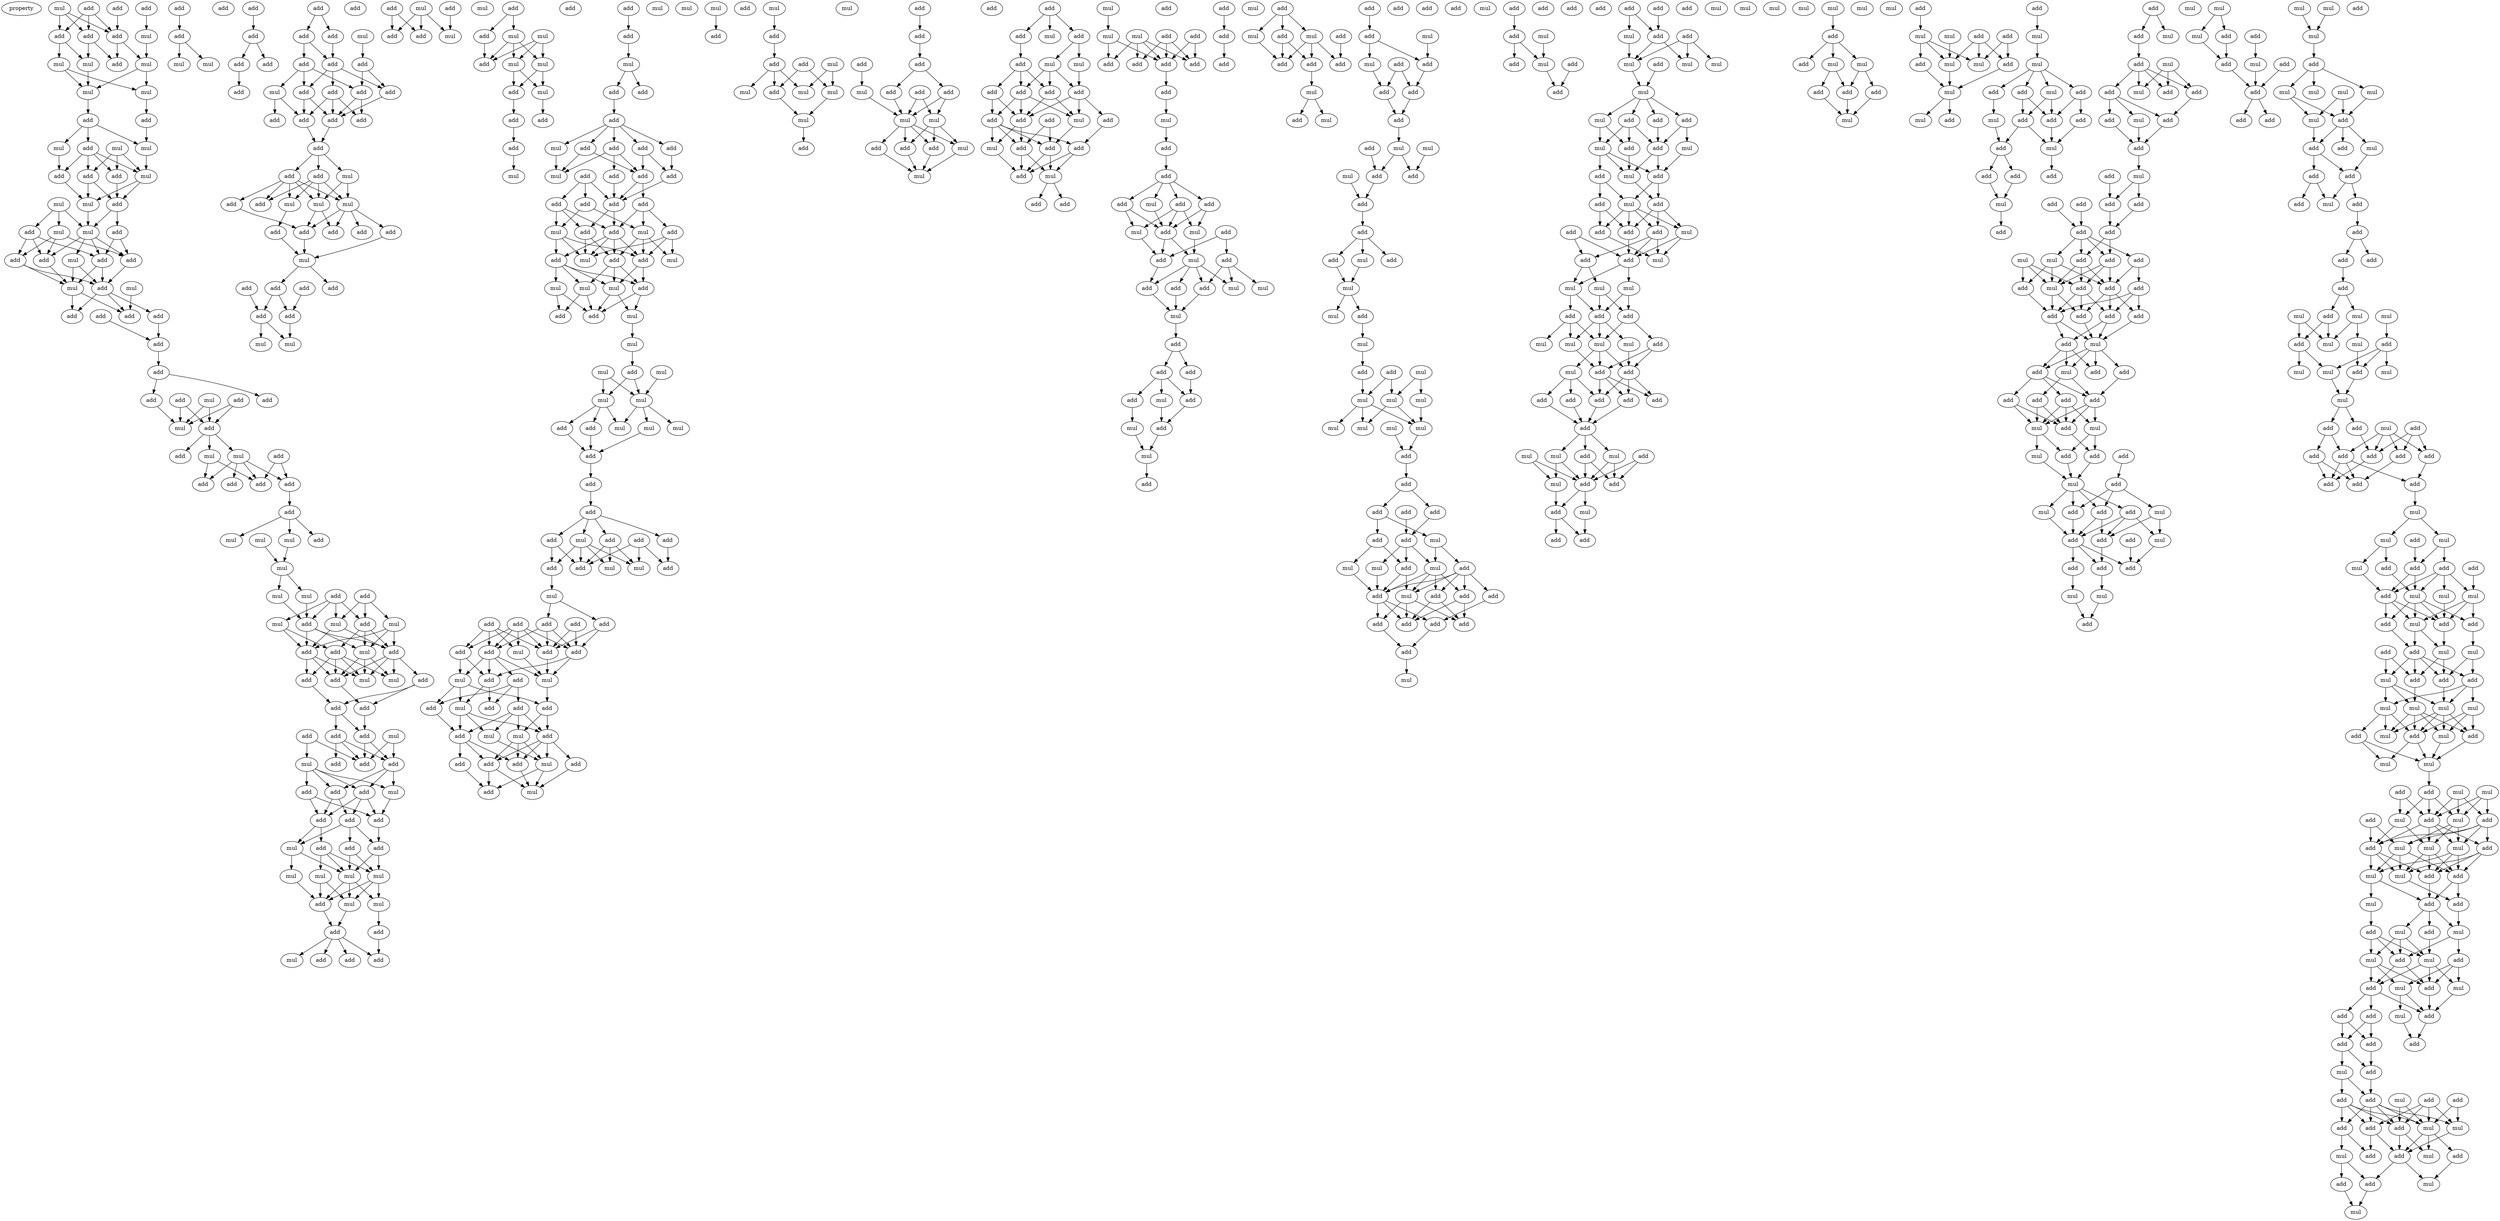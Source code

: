 digraph {
    node [fontcolor=black]
    property [mul=2,lf=1.1]
    0 [ label = add ];
    1 [ label = add ];
    2 [ label = add ];
    3 [ label = mul ];
    4 [ label = mul ];
    5 [ label = add ];
    6 [ label = add ];
    7 [ label = add ];
    8 [ label = mul ];
    9 [ label = mul ];
    10 [ label = add ];
    11 [ label = mul ];
    12 [ label = mul ];
    13 [ label = mul ];
    14 [ label = add ];
    15 [ label = add ];
    16 [ label = mul ];
    17 [ label = add ];
    18 [ label = mul ];
    19 [ label = mul ];
    20 [ label = add ];
    21 [ label = mul ];
    22 [ label = add ];
    23 [ label = add ];
    24 [ label = mul ];
    25 [ label = add ];
    26 [ label = mul ];
    27 [ label = add ];
    28 [ label = mul ];
    29 [ label = mul ];
    30 [ label = add ];
    31 [ label = add ];
    32 [ label = mul ];
    33 [ label = add ];
    34 [ label = add ];
    35 [ label = add ];
    36 [ label = mul ];
    37 [ label = add ];
    38 [ label = mul ];
    39 [ label = add ];
    40 [ label = add ];
    41 [ label = add ];
    42 [ label = add ];
    43 [ label = add ];
    44 [ label = add ];
    45 [ label = add ];
    46 [ label = add ];
    47 [ label = add ];
    48 [ label = mul ];
    49 [ label = add ];
    50 [ label = mul ];
    51 [ label = add ];
    52 [ label = mul ];
    53 [ label = mul ];
    54 [ label = add ];
    55 [ label = add ];
    56 [ label = add ];
    57 [ label = add ];
    58 [ label = add ];
    59 [ label = add ];
    60 [ label = add ];
    61 [ label = mul ];
    62 [ label = add ];
    63 [ label = mul ];
    64 [ label = mul ];
    65 [ label = mul ];
    66 [ label = add ];
    67 [ label = mul ];
    68 [ label = mul ];
    69 [ label = add ];
    70 [ label = mul ];
    71 [ label = mul ];
    72 [ label = mul ];
    73 [ label = add ];
    74 [ label = add ];
    75 [ label = add ];
    76 [ label = add ];
    77 [ label = mul ];
    78 [ label = add ];
    79 [ label = mul ];
    80 [ label = mul ];
    81 [ label = add ];
    82 [ label = add ];
    83 [ label = add ];
    84 [ label = add ];
    85 [ label = add ];
    86 [ label = add ];
    87 [ label = add ];
    88 [ label = mul ];
    89 [ label = add ];
    90 [ label = add ];
    91 [ label = add ];
    92 [ label = mul ];
    93 [ label = add ];
    94 [ label = mul ];
    95 [ label = add ];
    96 [ label = add ];
    97 [ label = add ];
    98 [ label = add ];
    99 [ label = add ];
    100 [ label = add ];
    101 [ label = mul ];
    102 [ label = add ];
    103 [ label = add ];
    104 [ label = add ];
    105 [ label = mul ];
    106 [ label = mul ];
    107 [ label = mul ];
    108 [ label = mul ];
    109 [ label = mul ];
    110 [ label = mul ];
    111 [ label = add ];
    112 [ label = add ];
    113 [ label = add ];
    114 [ label = add ];
    115 [ label = add ];
    116 [ label = add ];
    117 [ label = mul ];
    118 [ label = add ];
    119 [ label = add ];
    120 [ label = mul ];
    121 [ label = add ];
    122 [ label = mul ];
    123 [ label = add ];
    124 [ label = add ];
    125 [ label = add ];
    126 [ label = add ];
    127 [ label = add ];
    128 [ label = add ];
    129 [ label = mul ];
    130 [ label = add ];
    131 [ label = add ];
    132 [ label = add ];
    133 [ label = add ];
    134 [ label = add ];
    135 [ label = add ];
    136 [ label = add ];
    137 [ label = mul ];
    138 [ label = add ];
    139 [ label = add ];
    140 [ label = add ];
    141 [ label = add ];
    142 [ label = add ];
    143 [ label = add ];
    144 [ label = add ];
    145 [ label = add ];
    146 [ label = mul ];
    147 [ label = add ];
    148 [ label = add ];
    149 [ label = mul ];
    150 [ label = mul ];
    151 [ label = add ];
    152 [ label = mul ];
    153 [ label = add ];
    154 [ label = add ];
    155 [ label = add ];
    156 [ label = add ];
    157 [ label = add ];
    158 [ label = mul ];
    159 [ label = add ];
    160 [ label = add ];
    161 [ label = add ];
    162 [ label = add ];
    163 [ label = add ];
    164 [ label = add ];
    165 [ label = add ];
    166 [ label = mul ];
    167 [ label = mul ];
    168 [ label = mul ];
    169 [ label = add ];
    170 [ label = add ];
    171 [ label = add ];
    172 [ label = add ];
    173 [ label = mul ];
    174 [ label = mul ];
    175 [ label = add ];
    176 [ label = add ];
    177 [ label = mul ];
    178 [ label = mul ];
    179 [ label = add ];
    180 [ label = add ];
    181 [ label = mul ];
    182 [ label = mul ];
    183 [ label = add ];
    184 [ label = mul ];
    185 [ label = add ];
    186 [ label = add ];
    187 [ label = add ];
    188 [ label = add ];
    189 [ label = mul ];
    190 [ label = add ];
    191 [ label = mul ];
    192 [ label = add ];
    193 [ label = add ];
    194 [ label = mul ];
    195 [ label = mul ];
    196 [ label = add ];
    197 [ label = mul ];
    198 [ label = add ];
    199 [ label = add ];
    200 [ label = add ];
    201 [ label = add ];
    202 [ label = add ];
    203 [ label = add ];
    204 [ label = add ];
    205 [ label = add ];
    206 [ label = mul ];
    207 [ label = add ];
    208 [ label = add ];
    209 [ label = add ];
    210 [ label = add ];
    211 [ label = mul ];
    212 [ label = add ];
    213 [ label = add ];
    214 [ label = mul ];
    215 [ label = add ];
    216 [ label = mul ];
    217 [ label = mul ];
    218 [ label = add ];
    219 [ label = add ];
    220 [ label = add ];
    221 [ label = mul ];
    222 [ label = mul ];
    223 [ label = mul ];
    224 [ label = add ];
    225 [ label = add ];
    226 [ label = mul ];
    227 [ label = add ];
    228 [ label = mul ];
    229 [ label = mul ];
    230 [ label = add ];
    231 [ label = mul ];
    232 [ label = mul ];
    233 [ label = mul ];
    234 [ label = mul ];
    235 [ label = mul ];
    236 [ label = mul ];
    237 [ label = add ];
    238 [ label = add ];
    239 [ label = add ];
    240 [ label = add ];
    241 [ label = add ];
    242 [ label = add ];
    243 [ label = add ];
    244 [ label = mul ];
    245 [ label = add ];
    246 [ label = add ];
    247 [ label = add ];
    248 [ label = add ];
    249 [ label = add ];
    250 [ label = mul ];
    251 [ label = mul ];
    252 [ label = mul ];
    253 [ label = add ];
    254 [ label = add ];
    255 [ label = add ];
    256 [ label = add ];
    257 [ label = add ];
    258 [ label = add ];
    259 [ label = add ];
    260 [ label = add ];
    261 [ label = mul ];
    262 [ label = add ];
    263 [ label = add ];
    264 [ label = mul ];
    265 [ label = add ];
    266 [ label = mul ];
    267 [ label = add ];
    268 [ label = add ];
    269 [ label = add ];
    270 [ label = add ];
    271 [ label = mul ];
    272 [ label = mul ];
    273 [ label = add ];
    274 [ label = add ];
    275 [ label = mul ];
    276 [ label = mul ];
    277 [ label = add ];
    278 [ label = add ];
    279 [ label = add ];
    280 [ label = add ];
    281 [ label = mul ];
    282 [ label = add ];
    283 [ label = mul ];
    284 [ label = add ];
    285 [ label = add ];
    286 [ label = mul ];
    287 [ label = mul ];
    288 [ label = add ];
    289 [ label = add ];
    290 [ label = mul ];
    291 [ label = add ];
    292 [ label = mul ];
    293 [ label = mul ];
    294 [ label = add ];
    295 [ label = mul ];
    296 [ label = mul ];
    297 [ label = add ];
    298 [ label = add ];
    299 [ label = add ];
    300 [ label = add ];
    301 [ label = add ];
    302 [ label = add ];
    303 [ label = add ];
    304 [ label = mul ];
    305 [ label = add ];
    306 [ label = add ];
    307 [ label = mul ];
    308 [ label = mul ];
    309 [ label = add ];
    310 [ label = add ];
    311 [ label = add ];
    312 [ label = mul ];
    313 [ label = mul ];
    314 [ label = add ];
    315 [ label = add ];
    316 [ label = mul ];
    317 [ label = add ];
    318 [ label = add ];
    319 [ label = mul ];
    320 [ label = mul ];
    321 [ label = add ];
    322 [ label = add ];
    323 [ label = add ];
    324 [ label = add ];
    325 [ label = add ];
    326 [ label = mul ];
    327 [ label = add ];
    328 [ label = add ];
    329 [ label = add ];
    330 [ label = add ];
    331 [ label = mul ];
    332 [ label = add ];
    333 [ label = add ];
    334 [ label = mul ];
    335 [ label = add ];
    336 [ label = add ];
    337 [ label = add ];
    338 [ label = mul ];
    339 [ label = mul ];
    340 [ label = mul ];
    341 [ label = add ];
    342 [ label = add ];
    343 [ label = add ];
    344 [ label = add ];
    345 [ label = add ];
    346 [ label = add ];
    347 [ label = add ];
    348 [ label = mul ];
    349 [ label = add ];
    350 [ label = add ];
    351 [ label = add ];
    352 [ label = mul ];
    353 [ label = add ];
    354 [ label = add ];
    355 [ label = add ];
    356 [ label = mul ];
    357 [ label = add ];
    358 [ label = mul ];
    359 [ label = add ];
    360 [ label = add ];
    361 [ label = add ];
    362 [ label = mul ];
    363 [ label = add ];
    364 [ label = add ];
    365 [ label = add ];
    366 [ label = mul ];
    367 [ label = mul ];
    368 [ label = mul ];
    369 [ label = add ];
    370 [ label = add ];
    371 [ label = add ];
    372 [ label = add ];
    373 [ label = mul ];
    374 [ label = add ];
    375 [ label = add ];
    376 [ label = mul ];
    377 [ label = add ];
    378 [ label = mul ];
    379 [ label = add ];
    380 [ label = mul ];
    381 [ label = add ];
    382 [ label = add ];
    383 [ label = add ];
    384 [ label = mul ];
    385 [ label = mul ];
    386 [ label = add ];
    387 [ label = add ];
    388 [ label = add ];
    389 [ label = add ];
    390 [ label = add ];
    391 [ label = mul ];
    392 [ label = add ];
    393 [ label = mul ];
    394 [ label = add ];
    395 [ label = add ];
    396 [ label = mul ];
    397 [ label = mul ];
    398 [ label = add ];
    399 [ label = add ];
    400 [ label = add ];
    401 [ label = add ];
    402 [ label = add ];
    403 [ label = add ];
    404 [ label = mul ];
    405 [ label = add ];
    406 [ label = mul ];
    407 [ label = add ];
    408 [ label = mul ];
    409 [ label = add ];
    410 [ label = add ];
    411 [ label = add ];
    412 [ label = add ];
    413 [ label = add ];
    414 [ label = mul ];
    415 [ label = add ];
    416 [ label = add ];
    417 [ label = mul ];
    418 [ label = mul ];
    419 [ label = mul ];
    420 [ label = add ];
    421 [ label = mul ];
    422 [ label = add ];
    423 [ label = mul ];
    424 [ label = add ];
    425 [ label = mul ];
    426 [ label = mul ];
    427 [ label = mul ];
    428 [ label = mul ];
    429 [ label = mul ];
    430 [ label = mul ];
    431 [ label = mul ];
    432 [ label = add ];
    433 [ label = add ];
    434 [ label = add ];
    435 [ label = add ];
    436 [ label = add ];
    437 [ label = add ];
    438 [ label = add ];
    439 [ label = mul ];
    440 [ label = mul ];
    441 [ label = add ];
    442 [ label = mul ];
    443 [ label = add ];
    444 [ label = mul ];
    445 [ label = add ];
    446 [ label = add ];
    447 [ label = mul ];
    448 [ label = add ];
    449 [ label = add ];
    450 [ label = add ];
    451 [ label = add ];
    452 [ label = add ];
    453 [ label = add ];
    454 [ label = add ];
    455 [ label = mul ];
    456 [ label = add ];
    457 [ label = add ];
    458 [ label = add ];
    459 [ label = add ];
    460 [ label = mul ];
    461 [ label = add ];
    462 [ label = add ];
    463 [ label = mul ];
    464 [ label = add ];
    465 [ label = add ];
    466 [ label = add ];
    467 [ label = add ];
    468 [ label = add ];
    469 [ label = add ];
    470 [ label = add ];
    471 [ label = mul ];
    472 [ label = mul ];
    473 [ label = mul ];
    474 [ label = mul ];
    475 [ label = mul ];
    476 [ label = add ];
    477 [ label = mul ];
    478 [ label = add ];
    479 [ label = mul ];
    480 [ label = mul ];
    481 [ label = add ];
    482 [ label = add ];
    483 [ label = mul ];
    484 [ label = add ];
    485 [ label = add ];
    486 [ label = mul ];
    487 [ label = add ];
    488 [ label = add ];
    489 [ label = mul ];
    490 [ label = mul ];
    491 [ label = add ];
    492 [ label = add ];
    493 [ label = add ];
    494 [ label = mul ];
    495 [ label = add ];
    496 [ label = add ];
    497 [ label = add ];
    498 [ label = add ];
    499 [ label = add ];
    500 [ label = mul ];
    501 [ label = mul ];
    502 [ label = mul ];
    503 [ label = mul ];
    504 [ label = add ];
    505 [ label = add ];
    506 [ label = add ];
    507 [ label = mul ];
    508 [ label = mul ];
    509 [ label = mul ];
    510 [ label = mul ];
    511 [ label = add ];
    512 [ label = add ];
    513 [ label = add ];
    514 [ label = mul ];
    515 [ label = add ];
    516 [ label = add ];
    517 [ label = add ];
    518 [ label = add ];
    519 [ label = add ];
    520 [ label = add ];
    521 [ label = mul ];
    522 [ label = mul ];
    523 [ label = mul ];
    524 [ label = add ];
    525 [ label = add ];
    526 [ label = mul ];
    527 [ label = add ];
    528 [ label = add ];
    529 [ label = mul ];
    530 [ label = mul ];
    531 [ label = add ];
    532 [ label = mul ];
    533 [ label = add ];
    534 [ label = add ];
    535 [ label = mul ];
    536 [ label = add ];
    537 [ label = add ];
    538 [ label = mul ];
    539 [ label = mul ];
    540 [ label = mul ];
    541 [ label = add ];
    542 [ label = add ];
    543 [ label = add ];
    544 [ label = mul ];
    545 [ label = mul ];
    546 [ label = add ];
    547 [ label = add ];
    548 [ label = mul ];
    549 [ label = add ];
    550 [ label = mul ];
    551 [ label = mul ];
    552 [ label = add ];
    553 [ label = mul ];
    554 [ label = add ];
    555 [ label = mul ];
    556 [ label = mul ];
    557 [ label = add ];
    558 [ label = add ];
    559 [ label = mul ];
    560 [ label = mul ];
    561 [ label = add ];
    562 [ label = add ];
    563 [ label = add ];
    564 [ label = mul ];
    565 [ label = mul ];
    566 [ label = add ];
    567 [ label = add ];
    568 [ label = add ];
    569 [ label = add ];
    570 [ label = mul ];
    571 [ label = add ];
    572 [ label = add ];
    573 [ label = add ];
    574 [ label = mul ];
    575 [ label = add ];
    576 [ label = add ];
    577 [ label = add ];
    578 [ label = mul ];
    579 [ label = mul ];
    580 [ label = add ];
    581 [ label = add ];
    582 [ label = mul ];
    583 [ label = add ];
    584 [ label = add ];
    585 [ label = add ];
    586 [ label = add ];
    587 [ label = mul ];
    588 [ label = add ];
    589 [ label = mul ];
    590 [ label = add ];
    591 [ label = add ];
    592 [ label = add ];
    593 [ label = add ];
    594 [ label = add ];
    595 [ label = add ];
    596 [ label = add ];
    597 [ label = add ];
    598 [ label = mul ];
    599 [ label = add ];
    600 [ label = mul ];
    601 [ label = add ];
    602 [ label = add ];
    603 [ label = mul ];
    604 [ label = add ];
    605 [ label = add ];
    606 [ label = add ];
    607 [ label = add ];
    608 [ label = add ];
    609 [ label = add ];
    610 [ label = add ];
    611 [ label = add ];
    612 [ label = mul ];
    613 [ label = add ];
    614 [ label = mul ];
    615 [ label = add ];
    616 [ label = add ];
    617 [ label = add ];
    618 [ label = add ];
    619 [ label = add ];
    620 [ label = add ];
    621 [ label = add ];
    622 [ label = mul ];
    623 [ label = mul ];
    624 [ label = add ];
    625 [ label = add ];
    626 [ label = mul ];
    627 [ label = add ];
    628 [ label = mul ];
    629 [ label = add ];
    630 [ label = add ];
    631 [ label = add ];
    632 [ label = mul ];
    633 [ label = add ];
    634 [ label = mul ];
    635 [ label = add ];
    636 [ label = add ];
    637 [ label = mul ];
    638 [ label = add ];
    639 [ label = add ];
    640 [ label = mul ];
    641 [ label = add ];
    642 [ label = add ];
    643 [ label = mul ];
    644 [ label = mul ];
    645 [ label = add ];
    646 [ label = mul ];
    647 [ label = mul ];
    648 [ label = add ];
    649 [ label = add ];
    650 [ label = add ];
    651 [ label = mul ];
    652 [ label = add ];
    653 [ label = add ];
    654 [ label = mul ];
    655 [ label = add ];
    656 [ label = add ];
    657 [ label = mul ];
    658 [ label = mul ];
    659 [ label = add ];
    660 [ label = mul ];
    661 [ label = mul ];
    662 [ label = mul ];
    663 [ label = mul ];
    664 [ label = mul ];
    665 [ label = add ];
    666 [ label = mul ];
    667 [ label = add ];
    668 [ label = add ];
    669 [ label = add ];
    670 [ label = add ];
    671 [ label = add ];
    672 [ label = mul ];
    673 [ label = add ];
    674 [ label = add ];
    675 [ label = add ];
    676 [ label = add ];
    677 [ label = add ];
    678 [ label = add ];
    679 [ label = mul ];
    680 [ label = mul ];
    681 [ label = mul ];
    682 [ label = add ];
    683 [ label = mul ];
    684 [ label = mul ];
    685 [ label = add ];
    686 [ label = mul ];
    687 [ label = mul ];
    688 [ label = add ];
    689 [ label = mul ];
    690 [ label = mul ];
    691 [ label = add ];
    692 [ label = add ];
    693 [ label = add ];
    694 [ label = add ];
    695 [ label = mul ];
    696 [ label = add ];
    697 [ label = add ];
    698 [ label = add ];
    699 [ label = add ];
    700 [ label = add ];
    701 [ label = add ];
    702 [ label = add ];
    703 [ label = add ];
    704 [ label = mul ];
    705 [ label = mul ];
    706 [ label = mul ];
    707 [ label = add ];
    708 [ label = mul ];
    709 [ label = add ];
    710 [ label = add ];
    711 [ label = add ];
    712 [ label = add ];
    713 [ label = mul ];
    714 [ label = mul ];
    715 [ label = add ];
    716 [ label = mul ];
    717 [ label = mul ];
    718 [ label = add ];
    719 [ label = add ];
    720 [ label = add ];
    721 [ label = mul ];
    722 [ label = add ];
    723 [ label = add ];
    724 [ label = mul ];
    725 [ label = add ];
    726 [ label = add ];
    727 [ label = add ];
    728 [ label = mul ];
    729 [ label = mul ];
    730 [ label = mul ];
    731 [ label = mul ];
    732 [ label = mul ];
    733 [ label = add ];
    734 [ label = add ];
    735 [ label = mul ];
    736 [ label = add ];
    737 [ label = mul ];
    738 [ label = mul ];
    739 [ label = mul ];
    740 [ label = mul ];
    741 [ label = add ];
    742 [ label = mul ];
    743 [ label = add ];
    744 [ label = mul ];
    745 [ label = add ];
    746 [ label = add ];
    747 [ label = add ];
    748 [ label = mul ];
    749 [ label = add ];
    750 [ label = mul ];
    751 [ label = add ];
    752 [ label = mul ];
    753 [ label = mul ];
    754 [ label = add ];
    755 [ label = mul ];
    756 [ label = add ];
    757 [ label = mul ];
    758 [ label = add ];
    759 [ label = add ];
    760 [ label = mul ];
    761 [ label = add ];
    762 [ label = mul ];
    763 [ label = mul ];
    764 [ label = add ];
    765 [ label = mul ];
    766 [ label = add ];
    767 [ label = mul ];
    768 [ label = add ];
    769 [ label = add ];
    770 [ label = mul ];
    771 [ label = add ];
    772 [ label = mul ];
    773 [ label = mul ];
    774 [ label = add ];
    775 [ label = add ];
    776 [ label = add ];
    777 [ label = add ];
    778 [ label = add ];
    779 [ label = add ];
    780 [ label = mul ];
    781 [ label = add ];
    782 [ label = add ];
    783 [ label = add ];
    784 [ label = mul ];
    785 [ label = add ];
    786 [ label = add ];
    787 [ label = add ];
    788 [ label = mul ];
    789 [ label = add ];
    790 [ label = add ];
    791 [ label = mul ];
    792 [ label = mul ];
    793 [ label = add ];
    794 [ label = add ];
    795 [ label = add ];
    796 [ label = mul ];
    797 [ label = add ];
    798 [ label = add ];
    799 [ label = mul ];
    800 [ label = mul ];
    0 -> 6 [ name = 0 ];
    1 -> 5 [ name = 1 ];
    1 -> 6 [ name = 2 ];
    1 -> 7 [ name = 3 ];
    2 -> 4 [ name = 4 ];
    3 -> 5 [ name = 5 ];
    3 -> 6 [ name = 6 ];
    3 -> 7 [ name = 7 ];
    4 -> 9 [ name = 8 ];
    5 -> 8 [ name = 9 ];
    5 -> 11 [ name = 10 ];
    6 -> 9 [ name = 11 ];
    6 -> 10 [ name = 12 ];
    7 -> 10 [ name = 13 ];
    7 -> 11 [ name = 14 ];
    8 -> 12 [ name = 15 ];
    8 -> 13 [ name = 16 ];
    9 -> 12 [ name = 17 ];
    9 -> 13 [ name = 18 ];
    11 -> 13 [ name = 19 ];
    12 -> 15 [ name = 20 ];
    13 -> 14 [ name = 21 ];
    14 -> 16 [ name = 22 ];
    14 -> 17 [ name = 23 ];
    14 -> 19 [ name = 24 ];
    15 -> 19 [ name = 25 ];
    16 -> 23 [ name = 26 ];
    17 -> 20 [ name = 27 ];
    17 -> 21 [ name = 28 ];
    17 -> 22 [ name = 29 ];
    17 -> 23 [ name = 30 ];
    18 -> 20 [ name = 31 ];
    18 -> 21 [ name = 32 ];
    18 -> 22 [ name = 33 ];
    19 -> 21 [ name = 34 ];
    20 -> 24 [ name = 35 ];
    20 -> 25 [ name = 36 ];
    21 -> 24 [ name = 37 ];
    21 -> 25 [ name = 38 ];
    22 -> 25 [ name = 39 ];
    23 -> 24 [ name = 40 ];
    24 -> 28 [ name = 41 ];
    25 -> 28 [ name = 42 ];
    25 -> 30 [ name = 43 ];
    26 -> 27 [ name = 44 ];
    26 -> 28 [ name = 45 ];
    26 -> 29 [ name = 46 ];
    27 -> 31 [ name = 47 ];
    27 -> 33 [ name = 48 ];
    27 -> 35 [ name = 49 ];
    28 -> 32 [ name = 50 ];
    28 -> 33 [ name = 51 ];
    28 -> 34 [ name = 52 ];
    28 -> 35 [ name = 53 ];
    29 -> 31 [ name = 54 ];
    29 -> 34 [ name = 55 ];
    29 -> 35 [ name = 56 ];
    30 -> 33 [ name = 57 ];
    30 -> 34 [ name = 58 ];
    31 -> 37 [ name = 59 ];
    31 -> 38 [ name = 60 ];
    32 -> 37 [ name = 61 ];
    32 -> 38 [ name = 62 ];
    33 -> 37 [ name = 63 ];
    33 -> 38 [ name = 64 ];
    34 -> 37 [ name = 65 ];
    35 -> 38 [ name = 66 ];
    36 -> 40 [ name = 67 ];
    37 -> 39 [ name = 68 ];
    37 -> 40 [ name = 69 ];
    37 -> 41 [ name = 70 ];
    38 -> 40 [ name = 71 ];
    38 -> 41 [ name = 72 ];
    39 -> 43 [ name = 73 ];
    42 -> 43 [ name = 74 ];
    43 -> 44 [ name = 75 ];
    44 -> 45 [ name = 76 ];
    44 -> 49 [ name = 77 ];
    46 -> 50 [ name = 78 ];
    46 -> 51 [ name = 79 ];
    47 -> 50 [ name = 80 ];
    47 -> 51 [ name = 81 ];
    48 -> 50 [ name = 82 ];
    48 -> 51 [ name = 83 ];
    49 -> 50 [ name = 84 ];
    51 -> 52 [ name = 85 ];
    51 -> 53 [ name = 86 ];
    51 -> 54 [ name = 87 ];
    52 -> 57 [ name = 88 ];
    52 -> 58 [ name = 89 ];
    53 -> 56 [ name = 90 ];
    53 -> 57 [ name = 91 ];
    53 -> 58 [ name = 92 ];
    53 -> 59 [ name = 93 ];
    55 -> 58 [ name = 94 ];
    55 -> 59 [ name = 95 ];
    59 -> 60 [ name = 96 ];
    60 -> 61 [ name = 97 ];
    60 -> 62 [ name = 98 ];
    60 -> 64 [ name = 99 ];
    61 -> 65 [ name = 100 ];
    63 -> 65 [ name = 101 ];
    65 -> 67 [ name = 102 ];
    65 -> 68 [ name = 103 ];
    66 -> 70 [ name = 104 ];
    66 -> 72 [ name = 105 ];
    66 -> 74 [ name = 106 ];
    67 -> 73 [ name = 107 ];
    68 -> 73 [ name = 108 ];
    69 -> 70 [ name = 109 ];
    69 -> 71 [ name = 110 ];
    69 -> 73 [ name = 111 ];
    69 -> 74 [ name = 112 ];
    70 -> 76 [ name = 113 ];
    70 -> 78 [ name = 114 ];
    71 -> 75 [ name = 115 ];
    71 -> 78 [ name = 116 ];
    72 -> 76 [ name = 117 ];
    72 -> 77 [ name = 118 ];
    72 -> 78 [ name = 119 ];
    73 -> 76 [ name = 120 ];
    73 -> 77 [ name = 121 ];
    73 -> 78 [ name = 122 ];
    74 -> 75 [ name = 123 ];
    74 -> 76 [ name = 124 ];
    74 -> 77 [ name = 125 ];
    75 -> 79 [ name = 126 ];
    75 -> 80 [ name = 127 ];
    75 -> 81 [ name = 128 ];
    75 -> 82 [ name = 129 ];
    76 -> 79 [ name = 130 ];
    76 -> 80 [ name = 131 ];
    76 -> 81 [ name = 132 ];
    76 -> 83 [ name = 133 ];
    77 -> 79 [ name = 134 ];
    77 -> 80 [ name = 135 ];
    77 -> 81 [ name = 136 ];
    78 -> 79 [ name = 137 ];
    78 -> 81 [ name = 138 ];
    78 -> 82 [ name = 139 ];
    81 -> 84 [ name = 140 ];
    82 -> 85 [ name = 141 ];
    83 -> 84 [ name = 142 ];
    83 -> 85 [ name = 143 ];
    84 -> 87 [ name = 144 ];
    85 -> 87 [ name = 145 ];
    85 -> 89 [ name = 146 ];
    86 -> 92 [ name = 147 ];
    86 -> 93 [ name = 148 ];
    87 -> 91 [ name = 149 ];
    87 -> 93 [ name = 150 ];
    88 -> 91 [ name = 151 ];
    88 -> 93 [ name = 152 ];
    89 -> 90 [ name = 153 ];
    89 -> 91 [ name = 154 ];
    89 -> 93 [ name = 155 ];
    91 -> 94 [ name = 156 ];
    91 -> 95 [ name = 157 ];
    91 -> 97 [ name = 158 ];
    92 -> 94 [ name = 159 ];
    92 -> 95 [ name = 160 ];
    92 -> 96 [ name = 161 ];
    92 -> 97 [ name = 162 ];
    94 -> 100 [ name = 163 ];
    95 -> 98 [ name = 164 ];
    95 -> 99 [ name = 165 ];
    95 -> 100 [ name = 166 ];
    96 -> 98 [ name = 167 ];
    96 -> 100 [ name = 168 ];
    97 -> 98 [ name = 169 ];
    97 -> 99 [ name = 170 ];
    98 -> 101 [ name = 171 ];
    98 -> 102 [ name = 172 ];
    99 -> 101 [ name = 173 ];
    99 -> 103 [ name = 174 ];
    99 -> 104 [ name = 175 ];
    100 -> 103 [ name = 176 ];
    101 -> 105 [ name = 177 ];
    101 -> 107 [ name = 178 ];
    102 -> 105 [ name = 179 ];
    102 -> 106 [ name = 180 ];
    102 -> 108 [ name = 181 ];
    103 -> 105 [ name = 182 ];
    103 -> 108 [ name = 183 ];
    104 -> 105 [ name = 184 ];
    104 -> 108 [ name = 185 ];
    105 -> 109 [ name = 186 ];
    105 -> 110 [ name = 187 ];
    105 -> 111 [ name = 188 ];
    106 -> 110 [ name = 189 ];
    106 -> 111 [ name = 190 ];
    107 -> 111 [ name = 191 ];
    108 -> 109 [ name = 192 ];
    108 -> 110 [ name = 193 ];
    108 -> 111 [ name = 194 ];
    109 -> 112 [ name = 195 ];
    110 -> 113 [ name = 196 ];
    111 -> 113 [ name = 197 ];
    112 -> 116 [ name = 198 ];
    113 -> 115 [ name = 199 ];
    113 -> 116 [ name = 200 ];
    113 -> 117 [ name = 201 ];
    113 -> 118 [ name = 202 ];
    114 -> 119 [ name = 203 ];
    119 -> 120 [ name = 204 ];
    119 -> 122 [ name = 205 ];
    123 -> 124 [ name = 206 ];
    124 -> 125 [ name = 207 ];
    124 -> 127 [ name = 208 ];
    125 -> 131 [ name = 209 ];
    126 -> 128 [ name = 210 ];
    126 -> 130 [ name = 211 ];
    128 -> 132 [ name = 212 ];
    128 -> 133 [ name = 213 ];
    129 -> 134 [ name = 214 ];
    130 -> 132 [ name = 215 ];
    132 -> 135 [ name = 216 ];
    132 -> 136 [ name = 217 ];
    132 -> 139 [ name = 218 ];
    133 -> 136 [ name = 219 ];
    133 -> 137 [ name = 220 ];
    133 -> 138 [ name = 221 ];
    134 -> 135 [ name = 222 ];
    134 -> 138 [ name = 223 ];
    135 -> 141 [ name = 224 ];
    136 -> 141 [ name = 225 ];
    136 -> 142 [ name = 226 ];
    137 -> 140 [ name = 227 ];
    137 -> 142 [ name = 228 ];
    138 -> 141 [ name = 229 ];
    138 -> 143 [ name = 230 ];
    139 -> 141 [ name = 231 ];
    139 -> 142 [ name = 232 ];
    139 -> 143 [ name = 233 ];
    141 -> 144 [ name = 234 ];
    142 -> 144 [ name = 235 ];
    144 -> 145 [ name = 236 ];
    144 -> 146 [ name = 237 ];
    144 -> 147 [ name = 238 ];
    145 -> 148 [ name = 239 ];
    145 -> 149 [ name = 240 ];
    145 -> 150 [ name = 241 ];
    145 -> 152 [ name = 242 ];
    146 -> 149 [ name = 243 ];
    146 -> 150 [ name = 244 ];
    147 -> 148 [ name = 245 ];
    147 -> 149 [ name = 246 ];
    147 -> 150 [ name = 247 ];
    147 -> 151 [ name = 248 ];
    147 -> 152 [ name = 249 ];
    149 -> 154 [ name = 250 ];
    149 -> 155 [ name = 251 ];
    149 -> 156 [ name = 252 ];
    149 -> 157 [ name = 253 ];
    150 -> 155 [ name = 254 ];
    150 -> 157 [ name = 255 ];
    151 -> 157 [ name = 256 ];
    152 -> 153 [ name = 257 ];
    153 -> 158 [ name = 258 ];
    154 -> 158 [ name = 259 ];
    157 -> 158 [ name = 260 ];
    158 -> 162 [ name = 261 ];
    158 -> 163 [ name = 262 ];
    160 -> 165 [ name = 263 ];
    161 -> 164 [ name = 264 ];
    162 -> 164 [ name = 265 ];
    162 -> 165 [ name = 266 ];
    164 -> 166 [ name = 267 ];
    164 -> 168 [ name = 268 ];
    165 -> 168 [ name = 269 ];
    167 -> 171 [ name = 270 ];
    167 -> 172 [ name = 271 ];
    167 -> 173 [ name = 272 ];
    169 -> 171 [ name = 273 ];
    169 -> 172 [ name = 274 ];
    170 -> 173 [ name = 275 ];
    175 -> 178 [ name = 276 ];
    175 -> 179 [ name = 277 ];
    177 -> 180 [ name = 278 ];
    177 -> 181 [ name = 279 ];
    177 -> 182 [ name = 280 ];
    178 -> 180 [ name = 281 ];
    178 -> 181 [ name = 282 ];
    178 -> 182 [ name = 283 ];
    179 -> 180 [ name = 284 ];
    181 -> 183 [ name = 285 ];
    181 -> 184 [ name = 286 ];
    182 -> 183 [ name = 287 ];
    182 -> 184 [ name = 288 ];
    183 -> 186 [ name = 289 ];
    184 -> 188 [ name = 290 ];
    185 -> 187 [ name = 291 ];
    186 -> 190 [ name = 292 ];
    187 -> 189 [ name = 293 ];
    189 -> 192 [ name = 294 ];
    189 -> 193 [ name = 295 ];
    190 -> 194 [ name = 296 ];
    192 -> 196 [ name = 297 ];
    196 -> 197 [ name = 298 ];
    196 -> 198 [ name = 299 ];
    196 -> 199 [ name = 300 ];
    196 -> 200 [ name = 301 ];
    196 -> 201 [ name = 302 ];
    197 -> 206 [ name = 303 ];
    198 -> 202 [ name = 304 ];
    198 -> 203 [ name = 305 ];
    199 -> 202 [ name = 306 ];
    200 -> 203 [ name = 307 ];
    200 -> 205 [ name = 308 ];
    200 -> 206 [ name = 309 ];
    201 -> 203 [ name = 310 ];
    201 -> 206 [ name = 311 ];
    202 -> 210 [ name = 312 ];
    203 -> 207 [ name = 313 ];
    203 -> 210 [ name = 314 ];
    204 -> 208 [ name = 315 ];
    204 -> 209 [ name = 316 ];
    204 -> 210 [ name = 317 ];
    205 -> 210 [ name = 318 ];
    207 -> 211 [ name = 319 ];
    207 -> 213 [ name = 320 ];
    207 -> 215 [ name = 321 ];
    208 -> 211 [ name = 322 ];
    208 -> 214 [ name = 323 ];
    209 -> 212 [ name = 324 ];
    209 -> 214 [ name = 325 ];
    209 -> 215 [ name = 326 ];
    210 -> 212 [ name = 327 ];
    210 -> 215 [ name = 328 ];
    211 -> 216 [ name = 329 ];
    211 -> 218 [ name = 330 ];
    211 -> 220 [ name = 331 ];
    212 -> 217 [ name = 332 ];
    212 -> 220 [ name = 333 ];
    213 -> 216 [ name = 334 ];
    213 -> 217 [ name = 335 ];
    213 -> 218 [ name = 336 ];
    214 -> 217 [ name = 337 ];
    214 -> 218 [ name = 338 ];
    214 -> 219 [ name = 339 ];
    215 -> 217 [ name = 340 ];
    215 -> 218 [ name = 341 ];
    215 -> 219 [ name = 342 ];
    215 -> 220 [ name = 343 ];
    218 -> 223 [ name = 344 ];
    218 -> 224 [ name = 345 ];
    219 -> 221 [ name = 346 ];
    219 -> 222 [ name = 347 ];
    219 -> 223 [ name = 348 ];
    219 -> 224 [ name = 349 ];
    220 -> 222 [ name = 350 ];
    220 -> 223 [ name = 351 ];
    220 -> 224 [ name = 352 ];
    221 -> 225 [ name = 353 ];
    221 -> 227 [ name = 354 ];
    222 -> 225 [ name = 355 ];
    222 -> 227 [ name = 356 ];
    223 -> 226 [ name = 357 ];
    223 -> 227 [ name = 358 ];
    224 -> 226 [ name = 359 ];
    224 -> 227 [ name = 360 ];
    226 -> 228 [ name = 361 ];
    228 -> 230 [ name = 362 ];
    229 -> 233 [ name = 363 ];
    230 -> 232 [ name = 364 ];
    230 -> 233 [ name = 365 ];
    231 -> 232 [ name = 366 ];
    231 -> 233 [ name = 367 ];
    232 -> 235 [ name = 368 ];
    232 -> 237 [ name = 369 ];
    232 -> 238 [ name = 370 ];
    233 -> 234 [ name = 371 ];
    233 -> 235 [ name = 372 ];
    233 -> 236 [ name = 373 ];
    234 -> 239 [ name = 374 ];
    237 -> 239 [ name = 375 ];
    238 -> 239 [ name = 376 ];
    239 -> 240 [ name = 377 ];
    240 -> 241 [ name = 378 ];
    241 -> 243 [ name = 379 ];
    241 -> 244 [ name = 380 ];
    241 -> 245 [ name = 381 ];
    241 -> 246 [ name = 382 ];
    242 -> 247 [ name = 383 ];
    242 -> 248 [ name = 384 ];
    242 -> 250 [ name = 385 ];
    243 -> 247 [ name = 386 ];
    243 -> 249 [ name = 387 ];
    244 -> 247 [ name = 388 ];
    244 -> 249 [ name = 389 ];
    244 -> 250 [ name = 390 ];
    244 -> 251 [ name = 391 ];
    245 -> 247 [ name = 392 ];
    245 -> 250 [ name = 393 ];
    245 -> 251 [ name = 394 ];
    246 -> 248 [ name = 395 ];
    249 -> 252 [ name = 396 ];
    252 -> 254 [ name = 397 ];
    252 -> 255 [ name = 398 ];
    253 -> 258 [ name = 399 ];
    253 -> 259 [ name = 400 ];
    253 -> 260 [ name = 401 ];
    253 -> 261 [ name = 402 ];
    253 -> 262 [ name = 403 ];
    254 -> 258 [ name = 404 ];
    254 -> 260 [ name = 405 ];
    254 -> 262 [ name = 406 ];
    255 -> 258 [ name = 407 ];
    255 -> 262 [ name = 408 ];
    256 -> 258 [ name = 409 ];
    256 -> 259 [ name = 410 ];
    256 -> 260 [ name = 411 ];
    256 -> 261 [ name = 412 ];
    257 -> 258 [ name = 413 ];
    257 -> 262 [ name = 414 ];
    258 -> 266 [ name = 415 ];
    259 -> 263 [ name = 416 ];
    259 -> 264 [ name = 417 ];
    260 -> 263 [ name = 418 ];
    260 -> 264 [ name = 419 ];
    260 -> 265 [ name = 420 ];
    260 -> 266 [ name = 421 ];
    261 -> 266 [ name = 422 ];
    262 -> 263 [ name = 423 ];
    262 -> 266 [ name = 424 ];
    263 -> 269 [ name = 425 ];
    263 -> 271 [ name = 426 ];
    264 -> 268 [ name = 427 ];
    264 -> 270 [ name = 428 ];
    264 -> 271 [ name = 429 ];
    265 -> 267 [ name = 430 ];
    265 -> 268 [ name = 431 ];
    265 -> 269 [ name = 432 ];
    266 -> 270 [ name = 433 ];
    267 -> 272 [ name = 434 ];
    267 -> 273 [ name = 435 ];
    267 -> 274 [ name = 436 ];
    267 -> 275 [ name = 437 ];
    268 -> 274 [ name = 438 ];
    270 -> 272 [ name = 439 ];
    270 -> 273 [ name = 440 ];
    271 -> 273 [ name = 441 ];
    271 -> 274 [ name = 442 ];
    271 -> 275 [ name = 443 ];
    272 -> 276 [ name = 444 ];
    272 -> 279 [ name = 445 ];
    272 -> 280 [ name = 446 ];
    273 -> 276 [ name = 447 ];
    273 -> 278 [ name = 448 ];
    273 -> 279 [ name = 449 ];
    273 -> 280 [ name = 450 ];
    274 -> 277 [ name = 451 ];
    274 -> 279 [ name = 452 ];
    274 -> 280 [ name = 453 ];
    275 -> 276 [ name = 454 ];
    276 -> 281 [ name = 455 ];
    276 -> 282 [ name = 456 ];
    277 -> 282 [ name = 457 ];
    278 -> 281 [ name = 458 ];
    279 -> 281 [ name = 459 ];
    279 -> 282 [ name = 460 ];
    280 -> 281 [ name = 461 ];
    283 -> 285 [ name = 462 ];
    286 -> 288 [ name = 463 ];
    288 -> 289 [ name = 464 ];
    289 -> 293 [ name = 465 ];
    289 -> 294 [ name = 466 ];
    289 -> 295 [ name = 467 ];
    290 -> 292 [ name = 468 ];
    290 -> 295 [ name = 469 ];
    291 -> 292 [ name = 470 ];
    291 -> 294 [ name = 471 ];
    292 -> 296 [ name = 472 ];
    294 -> 296 [ name = 473 ];
    296 -> 297 [ name = 474 ];
    298 -> 299 [ name = 475 ];
    299 -> 302 [ name = 476 ];
    301 -> 304 [ name = 477 ];
    302 -> 305 [ name = 478 ];
    302 -> 306 [ name = 479 ];
    303 -> 307 [ name = 480 ];
    303 -> 308 [ name = 481 ];
    304 -> 307 [ name = 482 ];
    305 -> 307 [ name = 483 ];
    305 -> 308 [ name = 484 ];
    306 -> 307 [ name = 485 ];
    307 -> 309 [ name = 486 ];
    307 -> 310 [ name = 487 ];
    307 -> 311 [ name = 488 ];
    307 -> 312 [ name = 489 ];
    308 -> 310 [ name = 490 ];
    308 -> 311 [ name = 491 ];
    308 -> 312 [ name = 492 ];
    309 -> 313 [ name = 493 ];
    310 -> 313 [ name = 494 ];
    311 -> 313 [ name = 495 ];
    312 -> 313 [ name = 496 ];
    314 -> 315 [ name = 497 ];
    314 -> 316 [ name = 498 ];
    314 -> 317 [ name = 499 ];
    315 -> 318 [ name = 500 ];
    317 -> 319 [ name = 501 ];
    317 -> 320 [ name = 502 ];
    318 -> 321 [ name = 503 ];
    318 -> 323 [ name = 504 ];
    318 -> 324 [ name = 505 ];
    319 -> 322 [ name = 506 ];
    320 -> 321 [ name = 507 ];
    320 -> 322 [ name = 508 ];
    320 -> 324 [ name = 509 ];
    321 -> 325 [ name = 510 ];
    321 -> 326 [ name = 511 ];
    322 -> 325 [ name = 512 ];
    322 -> 326 [ name = 513 ];
    322 -> 328 [ name = 514 ];
    323 -> 325 [ name = 515 ];
    323 -> 327 [ name = 516 ];
    324 -> 325 [ name = 517 ];
    324 -> 326 [ name = 518 ];
    324 -> 327 [ name = 519 ];
    325 -> 331 [ name = 520 ];
    325 -> 332 [ name = 521 ];
    326 -> 330 [ name = 522 ];
    327 -> 330 [ name = 523 ];
    327 -> 331 [ name = 524 ];
    327 -> 332 [ name = 525 ];
    327 -> 333 [ name = 526 ];
    328 -> 333 [ name = 527 ];
    329 -> 330 [ name = 528 ];
    329 -> 332 [ name = 529 ];
    330 -> 334 [ name = 530 ];
    330 -> 335 [ name = 531 ];
    331 -> 335 [ name = 532 ];
    332 -> 334 [ name = 533 ];
    332 -> 335 [ name = 534 ];
    333 -> 334 [ name = 535 ];
    333 -> 335 [ name = 536 ];
    334 -> 336 [ name = 537 ];
    334 -> 337 [ name = 538 ];
    338 -> 340 [ name = 539 ];
    339 -> 343 [ name = 540 ];
    339 -> 344 [ name = 541 ];
    339 -> 345 [ name = 542 ];
    339 -> 346 [ name = 543 ];
    340 -> 343 [ name = 544 ];
    340 -> 345 [ name = 545 ];
    341 -> 344 [ name = 546 ];
    341 -> 345 [ name = 547 ];
    341 -> 346 [ name = 548 ];
    342 -> 345 [ name = 549 ];
    342 -> 346 [ name = 550 ];
    345 -> 347 [ name = 551 ];
    347 -> 348 [ name = 552 ];
    348 -> 349 [ name = 553 ];
    349 -> 351 [ name = 554 ];
    351 -> 352 [ name = 555 ];
    351 -> 353 [ name = 556 ];
    351 -> 354 [ name = 557 ];
    351 -> 355 [ name = 558 ];
    352 -> 357 [ name = 559 ];
    353 -> 356 [ name = 560 ];
    353 -> 357 [ name = 561 ];
    353 -> 358 [ name = 562 ];
    354 -> 357 [ name = 563 ];
    354 -> 358 [ name = 564 ];
    355 -> 356 [ name = 565 ];
    355 -> 357 [ name = 566 ];
    356 -> 362 [ name = 567 ];
    357 -> 360 [ name = 568 ];
    357 -> 362 [ name = 569 ];
    358 -> 360 [ name = 570 ];
    359 -> 360 [ name = 571 ];
    359 -> 361 [ name = 572 ];
    360 -> 365 [ name = 573 ];
    361 -> 364 [ name = 574 ];
    361 -> 366 [ name = 575 ];
    361 -> 367 [ name = 576 ];
    362 -> 363 [ name = 577 ];
    362 -> 364 [ name = 578 ];
    362 -> 365 [ name = 579 ];
    362 -> 367 [ name = 580 ];
    363 -> 368 [ name = 581 ];
    364 -> 368 [ name = 582 ];
    365 -> 368 [ name = 583 ];
    368 -> 369 [ name = 584 ];
    369 -> 370 [ name = 585 ];
    369 -> 371 [ name = 586 ];
    370 -> 374 [ name = 587 ];
    371 -> 372 [ name = 588 ];
    371 -> 373 [ name = 589 ];
    371 -> 374 [ name = 590 ];
    372 -> 376 [ name = 591 ];
    373 -> 377 [ name = 592 ];
    374 -> 377 [ name = 593 ];
    375 -> 379 [ name = 594 ];
    376 -> 378 [ name = 595 ];
    377 -> 378 [ name = 596 ];
    378 -> 381 [ name = 597 ];
    379 -> 382 [ name = 598 ];
    383 -> 384 [ name = 599 ];
    383 -> 385 [ name = 600 ];
    383 -> 386 [ name = 601 ];
    384 -> 389 [ name = 602 ];
    385 -> 388 [ name = 603 ];
    385 -> 389 [ name = 604 ];
    385 -> 390 [ name = 605 ];
    386 -> 388 [ name = 606 ];
    386 -> 389 [ name = 607 ];
    387 -> 390 [ name = 608 ];
    388 -> 391 [ name = 609 ];
    391 -> 392 [ name = 610 ];
    391 -> 393 [ name = 611 ];
    394 -> 395 [ name = 612 ];
    395 -> 397 [ name = 613 ];
    395 -> 398 [ name = 614 ];
    396 -> 398 [ name = 615 ];
    397 -> 401 [ name = 616 ];
    398 -> 402 [ name = 617 ];
    399 -> 401 [ name = 618 ];
    399 -> 402 [ name = 619 ];
    401 -> 403 [ name = 620 ];
    402 -> 403 [ name = 621 ];
    403 -> 404 [ name = 622 ];
    404 -> 407 [ name = 623 ];
    404 -> 410 [ name = 624 ];
    405 -> 407 [ name = 625 ];
    406 -> 410 [ name = 626 ];
    407 -> 411 [ name = 627 ];
    408 -> 411 [ name = 628 ];
    411 -> 412 [ name = 629 ];
    412 -> 414 [ name = 630 ];
    412 -> 415 [ name = 631 ];
    412 -> 416 [ name = 632 ];
    414 -> 417 [ name = 633 ];
    416 -> 417 [ name = 634 ];
    417 -> 419 [ name = 635 ];
    417 -> 420 [ name = 636 ];
    420 -> 421 [ name = 637 ];
    421 -> 422 [ name = 638 ];
    422 -> 426 [ name = 639 ];
    423 -> 425 [ name = 640 ];
    423 -> 427 [ name = 641 ];
    424 -> 426 [ name = 642 ];
    424 -> 427 [ name = 643 ];
    425 -> 429 [ name = 644 ];
    426 -> 428 [ name = 645 ];
    426 -> 429 [ name = 646 ];
    426 -> 430 [ name = 647 ];
    427 -> 429 [ name = 648 ];
    427 -> 430 [ name = 649 ];
    429 -> 432 [ name = 650 ];
    431 -> 432 [ name = 651 ];
    432 -> 433 [ name = 652 ];
    433 -> 434 [ name = 653 ];
    433 -> 435 [ name = 654 ];
    434 -> 437 [ name = 655 ];
    434 -> 439 [ name = 656 ];
    435 -> 438 [ name = 657 ];
    436 -> 438 [ name = 658 ];
    437 -> 442 [ name = 659 ];
    437 -> 443 [ name = 660 ];
    438 -> 440 [ name = 661 ];
    438 -> 443 [ name = 662 ];
    438 -> 444 [ name = 663 ];
    439 -> 441 [ name = 664 ];
    439 -> 444 [ name = 665 ];
    440 -> 448 [ name = 666 ];
    441 -> 445 [ name = 667 ];
    441 -> 446 [ name = 668 ];
    441 -> 447 [ name = 669 ];
    441 -> 448 [ name = 670 ];
    441 -> 449 [ name = 671 ];
    442 -> 448 [ name = 672 ];
    443 -> 447 [ name = 673 ];
    443 -> 448 [ name = 674 ];
    444 -> 445 [ name = 675 ];
    444 -> 447 [ name = 676 ];
    444 -> 448 [ name = 677 ];
    444 -> 449 [ name = 678 ];
    445 -> 450 [ name = 679 ];
    445 -> 452 [ name = 680 ];
    446 -> 451 [ name = 681 ];
    447 -> 450 [ name = 682 ];
    447 -> 452 [ name = 683 ];
    447 -> 453 [ name = 684 ];
    448 -> 450 [ name = 685 ];
    448 -> 451 [ name = 686 ];
    448 -> 453 [ name = 687 ];
    449 -> 450 [ name = 688 ];
    449 -> 452 [ name = 689 ];
    451 -> 454 [ name = 690 ];
    453 -> 454 [ name = 691 ];
    454 -> 455 [ name = 692 ];
    456 -> 459 [ name = 693 ];
    459 -> 461 [ name = 694 ];
    459 -> 463 [ name = 695 ];
    460 -> 463 [ name = 696 ];
    462 -> 464 [ name = 697 ];
    463 -> 464 [ name = 698 ];
    466 -> 469 [ name = 699 ];
    466 -> 471 [ name = 700 ];
    467 -> 469 [ name = 701 ];
    469 -> 472 [ name = 702 ];
    469 -> 475 [ name = 703 ];
    470 -> 472 [ name = 704 ];
    470 -> 473 [ name = 705 ];
    470 -> 475 [ name = 706 ];
    471 -> 472 [ name = 707 ];
    472 -> 477 [ name = 708 ];
    476 -> 477 [ name = 709 ];
    477 -> 478 [ name = 710 ];
    477 -> 480 [ name = 711 ];
    477 -> 481 [ name = 712 ];
    477 -> 482 [ name = 713 ];
    478 -> 485 [ name = 714 ];
    480 -> 484 [ name = 715 ];
    480 -> 486 [ name = 716 ];
    481 -> 483 [ name = 717 ];
    481 -> 485 [ name = 718 ];
    482 -> 484 [ name = 719 ];
    482 -> 485 [ name = 720 ];
    482 -> 486 [ name = 721 ];
    483 -> 488 [ name = 722 ];
    484 -> 489 [ name = 723 ];
    485 -> 488 [ name = 724 ];
    485 -> 489 [ name = 725 ];
    486 -> 487 [ name = 726 ];
    486 -> 488 [ name = 727 ];
    486 -> 489 [ name = 728 ];
    487 -> 490 [ name = 729 ];
    487 -> 492 [ name = 730 ];
    488 -> 490 [ name = 731 ];
    488 -> 491 [ name = 732 ];
    489 -> 491 [ name = 733 ];
    490 -> 493 [ name = 734 ];
    490 -> 494 [ name = 735 ];
    490 -> 495 [ name = 736 ];
    490 -> 496 [ name = 737 ];
    491 -> 493 [ name = 738 ];
    491 -> 494 [ name = 739 ];
    491 -> 495 [ name = 740 ];
    492 -> 495 [ name = 741 ];
    492 -> 496 [ name = 742 ];
    493 -> 498 [ name = 743 ];
    493 -> 499 [ name = 744 ];
    493 -> 500 [ name = 745 ];
    494 -> 499 [ name = 746 ];
    494 -> 500 [ name = 747 ];
    495 -> 499 [ name = 748 ];
    496 -> 500 [ name = 749 ];
    497 -> 498 [ name = 750 ];
    497 -> 499 [ name = 751 ];
    498 -> 501 [ name = 752 ];
    498 -> 503 [ name = 753 ];
    499 -> 501 [ name = 754 ];
    499 -> 502 [ name = 755 ];
    501 -> 504 [ name = 756 ];
    501 -> 506 [ name = 757 ];
    502 -> 504 [ name = 758 ];
    502 -> 505 [ name = 759 ];
    503 -> 504 [ name = 760 ];
    503 -> 505 [ name = 761 ];
    504 -> 508 [ name = 762 ];
    504 -> 509 [ name = 763 ];
    504 -> 510 [ name = 764 ];
    505 -> 510 [ name = 765 ];
    505 -> 511 [ name = 766 ];
    506 -> 507 [ name = 767 ];
    506 -> 509 [ name = 768 ];
    506 -> 510 [ name = 769 ];
    508 -> 512 [ name = 770 ];
    509 -> 513 [ name = 771 ];
    510 -> 512 [ name = 772 ];
    510 -> 513 [ name = 773 ];
    510 -> 514 [ name = 774 ];
    511 -> 512 [ name = 775 ];
    511 -> 513 [ name = 776 ];
    512 -> 515 [ name = 777 ];
    512 -> 516 [ name = 778 ];
    512 -> 519 [ name = 779 ];
    513 -> 515 [ name = 780 ];
    513 -> 516 [ name = 781 ];
    513 -> 519 [ name = 782 ];
    514 -> 517 [ name = 783 ];
    514 -> 518 [ name = 784 ];
    514 -> 519 [ name = 785 ];
    515 -> 520 [ name = 786 ];
    517 -> 520 [ name = 787 ];
    518 -> 520 [ name = 788 ];
    519 -> 520 [ name = 789 ];
    520 -> 521 [ name = 790 ];
    520 -> 523 [ name = 791 ];
    520 -> 525 [ name = 792 ];
    521 -> 527 [ name = 793 ];
    521 -> 528 [ name = 794 ];
    522 -> 526 [ name = 795 ];
    522 -> 528 [ name = 796 ];
    523 -> 526 [ name = 797 ];
    523 -> 528 [ name = 798 ];
    524 -> 527 [ name = 799 ];
    524 -> 528 [ name = 800 ];
    525 -> 527 [ name = 801 ];
    525 -> 528 [ name = 802 ];
    526 -> 531 [ name = 803 ];
    528 -> 530 [ name = 804 ];
    528 -> 531 [ name = 805 ];
    530 -> 534 [ name = 806 ];
    531 -> 533 [ name = 807 ];
    531 -> 534 [ name = 808 ];
    535 -> 536 [ name = 809 ];
    536 -> 537 [ name = 810 ];
    536 -> 538 [ name = 811 ];
    536 -> 539 [ name = 812 ];
    538 -> 542 [ name = 813 ];
    538 -> 543 [ name = 814 ];
    539 -> 541 [ name = 815 ];
    539 -> 542 [ name = 816 ];
    541 -> 544 [ name = 817 ];
    542 -> 544 [ name = 818 ];
    543 -> 544 [ name = 819 ];
    546 -> 550 [ name = 820 ];
    547 -> 551 [ name = 821 ];
    547 -> 554 [ name = 822 ];
    548 -> 553 [ name = 823 ];
    549 -> 551 [ name = 824 ];
    549 -> 553 [ name = 825 ];
    549 -> 554 [ name = 826 ];
    550 -> 551 [ name = 827 ];
    550 -> 552 [ name = 828 ];
    550 -> 553 [ name = 829 ];
    552 -> 555 [ name = 830 ];
    553 -> 555 [ name = 831 ];
    554 -> 555 [ name = 832 ];
    555 -> 556 [ name = 833 ];
    555 -> 557 [ name = 834 ];
    558 -> 559 [ name = 835 ];
    559 -> 560 [ name = 836 ];
    560 -> 561 [ name = 837 ];
    560 -> 562 [ name = 838 ];
    560 -> 563 [ name = 839 ];
    560 -> 564 [ name = 840 ];
    561 -> 567 [ name = 841 ];
    561 -> 568 [ name = 842 ];
    562 -> 566 [ name = 843 ];
    562 -> 568 [ name = 844 ];
    563 -> 565 [ name = 845 ];
    564 -> 567 [ name = 846 ];
    564 -> 568 [ name = 847 ];
    565 -> 569 [ name = 848 ];
    566 -> 570 [ name = 849 ];
    567 -> 569 [ name = 850 ];
    567 -> 570 [ name = 851 ];
    568 -> 570 [ name = 852 ];
    569 -> 572 [ name = 853 ];
    569 -> 573 [ name = 854 ];
    570 -> 571 [ name = 855 ];
    572 -> 574 [ name = 856 ];
    573 -> 574 [ name = 857 ];
    574 -> 575 [ name = 858 ];
    576 -> 577 [ name = 859 ];
    576 -> 578 [ name = 860 ];
    577 -> 580 [ name = 861 ];
    579 -> 582 [ name = 862 ];
    579 -> 583 [ name = 863 ];
    579 -> 584 [ name = 864 ];
    580 -> 581 [ name = 865 ];
    580 -> 582 [ name = 866 ];
    580 -> 583 [ name = 867 ];
    580 -> 584 [ name = 868 ];
    581 -> 585 [ name = 869 ];
    581 -> 586 [ name = 870 ];
    581 -> 587 [ name = 871 ];
    583 -> 585 [ name = 872 ];
    585 -> 588 [ name = 873 ];
    586 -> 588 [ name = 874 ];
    587 -> 588 [ name = 875 ];
    588 -> 589 [ name = 876 ];
    589 -> 592 [ name = 877 ];
    589 -> 594 [ name = 878 ];
    590 -> 592 [ name = 879 ];
    591 -> 595 [ name = 880 ];
    592 -> 596 [ name = 881 ];
    593 -> 595 [ name = 882 ];
    594 -> 596 [ name = 883 ];
    595 -> 597 [ name = 884 ];
    595 -> 599 [ name = 885 ];
    595 -> 600 [ name = 886 ];
    595 -> 601 [ name = 887 ];
    596 -> 597 [ name = 888 ];
    596 -> 599 [ name = 889 ];
    597 -> 602 [ name = 890 ];
    597 -> 603 [ name = 891 ];
    597 -> 605 [ name = 892 ];
    598 -> 602 [ name = 893 ];
    598 -> 603 [ name = 894 ];
    598 -> 606 [ name = 895 ];
    599 -> 602 [ name = 896 ];
    599 -> 603 [ name = 897 ];
    599 -> 605 [ name = 898 ];
    600 -> 603 [ name = 899 ];
    600 -> 605 [ name = 900 ];
    600 -> 606 [ name = 901 ];
    601 -> 604 [ name = 902 ];
    601 -> 605 [ name = 903 ];
    602 -> 607 [ name = 904 ];
    602 -> 608 [ name = 905 ];
    602 -> 609 [ name = 906 ];
    603 -> 608 [ name = 907 ];
    603 -> 609 [ name = 908 ];
    604 -> 607 [ name = 909 ];
    604 -> 609 [ name = 910 ];
    604 -> 610 [ name = 911 ];
    605 -> 607 [ name = 912 ];
    605 -> 608 [ name = 913 ];
    605 -> 610 [ name = 914 ];
    606 -> 609 [ name = 915 ];
    607 -> 611 [ name = 916 ];
    607 -> 612 [ name = 917 ];
    608 -> 612 [ name = 918 ];
    609 -> 611 [ name = 919 ];
    609 -> 612 [ name = 920 ];
    610 -> 612 [ name = 921 ];
    611 -> 614 [ name = 922 ];
    611 -> 615 [ name = 923 ];
    611 -> 616 [ name = 924 ];
    612 -> 613 [ name = 925 ];
    612 -> 614 [ name = 926 ];
    612 -> 615 [ name = 927 ];
    612 -> 616 [ name = 928 ];
    613 -> 619 [ name = 929 ];
    614 -> 619 [ name = 930 ];
    614 -> 620 [ name = 931 ];
    616 -> 617 [ name = 932 ];
    616 -> 618 [ name = 933 ];
    616 -> 619 [ name = 934 ];
    617 -> 621 [ name = 935 ];
    617 -> 622 [ name = 936 ];
    617 -> 623 [ name = 937 ];
    618 -> 621 [ name = 938 ];
    618 -> 623 [ name = 939 ];
    619 -> 621 [ name = 940 ];
    619 -> 622 [ name = 941 ];
    619 -> 623 [ name = 942 ];
    620 -> 621 [ name = 943 ];
    620 -> 623 [ name = 944 ];
    621 -> 627 [ name = 945 ];
    622 -> 625 [ name = 946 ];
    622 -> 627 [ name = 947 ];
    623 -> 625 [ name = 948 ];
    623 -> 626 [ name = 949 ];
    624 -> 629 [ name = 950 ];
    625 -> 628 [ name = 951 ];
    626 -> 628 [ name = 952 ];
    627 -> 628 [ name = 953 ];
    628 -> 630 [ name = 954 ];
    628 -> 631 [ name = 955 ];
    628 -> 632 [ name = 956 ];
    628 -> 633 [ name = 957 ];
    629 -> 630 [ name = 958 ];
    629 -> 631 [ name = 959 ];
    629 -> 634 [ name = 960 ];
    630 -> 635 [ name = 961 ];
    631 -> 635 [ name = 962 ];
    631 -> 638 [ name = 963 ];
    632 -> 635 [ name = 964 ];
    633 -> 635 [ name = 965 ];
    633 -> 637 [ name = 966 ];
    633 -> 638 [ name = 967 ];
    634 -> 637 [ name = 968 ];
    634 -> 638 [ name = 969 ];
    635 -> 639 [ name = 970 ];
    635 -> 641 [ name = 971 ];
    635 -> 642 [ name = 972 ];
    636 -> 641 [ name = 973 ];
    637 -> 641 [ name = 974 ];
    638 -> 642 [ name = 975 ];
    639 -> 643 [ name = 976 ];
    642 -> 644 [ name = 977 ];
    643 -> 645 [ name = 978 ];
    644 -> 645 [ name = 979 ];
    646 -> 647 [ name = 980 ];
    646 -> 648 [ name = 981 ];
    647 -> 650 [ name = 982 ];
    648 -> 650 [ name = 983 ];
    649 -> 651 [ name = 984 ];
    650 -> 653 [ name = 985 ];
    651 -> 653 [ name = 986 ];
    652 -> 653 [ name = 987 ];
    653 -> 655 [ name = 988 ];
    653 -> 656 [ name = 989 ];
    654 -> 658 [ name = 990 ];
    657 -> 658 [ name = 991 ];
    658 -> 659 [ name = 992 ];
    659 -> 660 [ name = 993 ];
    659 -> 662 [ name = 994 ];
    659 -> 663 [ name = 995 ];
    660 -> 664 [ name = 996 ];
    660 -> 665 [ name = 997 ];
    661 -> 664 [ name = 998 ];
    661 -> 665 [ name = 999 ];
    663 -> 665 [ name = 1000 ];
    664 -> 667 [ name = 1001 ];
    665 -> 666 [ name = 1002 ];
    665 -> 667 [ name = 1003 ];
    665 -> 668 [ name = 1004 ];
    666 -> 669 [ name = 1005 ];
    667 -> 669 [ name = 1006 ];
    667 -> 670 [ name = 1007 ];
    669 -> 671 [ name = 1008 ];
    669 -> 672 [ name = 1009 ];
    670 -> 672 [ name = 1010 ];
    670 -> 673 [ name = 1011 ];
    671 -> 674 [ name = 1012 ];
    674 -> 675 [ name = 1013 ];
    674 -> 676 [ name = 1014 ];
    675 -> 677 [ name = 1015 ];
    677 -> 678 [ name = 1016 ];
    677 -> 680 [ name = 1017 ];
    678 -> 684 [ name = 1018 ];
    678 -> 685 [ name = 1019 ];
    679 -> 684 [ name = 1020 ];
    679 -> 685 [ name = 1021 ];
    680 -> 683 [ name = 1022 ];
    680 -> 684 [ name = 1023 ];
    681 -> 682 [ name = 1024 ];
    682 -> 687 [ name = 1025 ];
    682 -> 688 [ name = 1026 ];
    682 -> 689 [ name = 1027 ];
    683 -> 688 [ name = 1028 ];
    685 -> 686 [ name = 1029 ];
    685 -> 687 [ name = 1030 ];
    687 -> 690 [ name = 1031 ];
    688 -> 690 [ name = 1032 ];
    690 -> 693 [ name = 1033 ];
    690 -> 694 [ name = 1034 ];
    691 -> 696 [ name = 1035 ];
    691 -> 698 [ name = 1036 ];
    691 -> 700 [ name = 1037 ];
    693 -> 700 [ name = 1038 ];
    694 -> 697 [ name = 1039 ];
    694 -> 699 [ name = 1040 ];
    695 -> 696 [ name = 1041 ];
    695 -> 698 [ name = 1042 ];
    695 -> 699 [ name = 1043 ];
    695 -> 700 [ name = 1044 ];
    696 -> 703 [ name = 1045 ];
    697 -> 701 [ name = 1046 ];
    697 -> 702 [ name = 1047 ];
    698 -> 701 [ name = 1048 ];
    699 -> 701 [ name = 1049 ];
    699 -> 702 [ name = 1050 ];
    699 -> 703 [ name = 1051 ];
    700 -> 702 [ name = 1052 ];
    703 -> 704 [ name = 1053 ];
    704 -> 705 [ name = 1054 ];
    704 -> 706 [ name = 1055 ];
    705 -> 710 [ name = 1056 ];
    705 -> 712 [ name = 1057 ];
    706 -> 708 [ name = 1058 ];
    706 -> 711 [ name = 1059 ];
    707 -> 710 [ name = 1060 ];
    708 -> 715 [ name = 1061 ];
    709 -> 714 [ name = 1062 ];
    710 -> 713 [ name = 1063 ];
    710 -> 715 [ name = 1064 ];
    711 -> 713 [ name = 1065 ];
    712 -> 713 [ name = 1066 ];
    712 -> 714 [ name = 1067 ];
    712 -> 715 [ name = 1068 ];
    712 -> 716 [ name = 1069 ];
    713 -> 717 [ name = 1070 ];
    713 -> 718 [ name = 1071 ];
    713 -> 719 [ name = 1072 ];
    713 -> 720 [ name = 1073 ];
    714 -> 717 [ name = 1074 ];
    714 -> 718 [ name = 1075 ];
    714 -> 719 [ name = 1076 ];
    715 -> 717 [ name = 1077 ];
    715 -> 719 [ name = 1078 ];
    715 -> 720 [ name = 1079 ];
    716 -> 719 [ name = 1080 ];
    717 -> 722 [ name = 1081 ];
    717 -> 724 [ name = 1082 ];
    718 -> 721 [ name = 1083 ];
    719 -> 724 [ name = 1084 ];
    720 -> 722 [ name = 1085 ];
    721 -> 726 [ name = 1086 ];
    721 -> 727 [ name = 1087 ];
    722 -> 725 [ name = 1088 ];
    722 -> 726 [ name = 1089 ];
    722 -> 727 [ name = 1090 ];
    722 -> 728 [ name = 1091 ];
    723 -> 725 [ name = 1092 ];
    723 -> 728 [ name = 1093 ];
    724 -> 725 [ name = 1094 ];
    724 -> 726 [ name = 1095 ];
    725 -> 730 [ name = 1096 ];
    726 -> 731 [ name = 1097 ];
    727 -> 729 [ name = 1098 ];
    727 -> 731 [ name = 1099 ];
    727 -> 732 [ name = 1100 ];
    728 -> 729 [ name = 1101 ];
    728 -> 730 [ name = 1102 ];
    728 -> 731 [ name = 1103 ];
    729 -> 733 [ name = 1104 ];
    729 -> 736 [ name = 1105 ];
    729 -> 737 [ name = 1106 ];
    730 -> 733 [ name = 1107 ];
    730 -> 734 [ name = 1108 ];
    730 -> 735 [ name = 1109 ];
    730 -> 737 [ name = 1110 ];
    731 -> 733 [ name = 1111 ];
    731 -> 734 [ name = 1112 ];
    731 -> 735 [ name = 1113 ];
    731 -> 737 [ name = 1114 ];
    732 -> 733 [ name = 1115 ];
    732 -> 734 [ name = 1116 ];
    732 -> 735 [ name = 1117 ];
    733 -> 738 [ name = 1118 ];
    733 -> 739 [ name = 1119 ];
    734 -> 738 [ name = 1120 ];
    735 -> 738 [ name = 1121 ];
    736 -> 738 [ name = 1122 ];
    736 -> 739 [ name = 1123 ];
    738 -> 741 [ name = 1124 ];
    740 -> 745 [ name = 1125 ];
    740 -> 747 [ name = 1126 ];
    740 -> 748 [ name = 1127 ];
    741 -> 744 [ name = 1128 ];
    741 -> 747 [ name = 1129 ];
    741 -> 748 [ name = 1130 ];
    742 -> 745 [ name = 1131 ];
    742 -> 747 [ name = 1132 ];
    742 -> 748 [ name = 1133 ];
    743 -> 744 [ name = 1134 ];
    743 -> 747 [ name = 1135 ];
    744 -> 749 [ name = 1136 ];
    744 -> 752 [ name = 1137 ];
    745 -> 749 [ name = 1138 ];
    745 -> 750 [ name = 1139 ];
    745 -> 751 [ name = 1140 ];
    745 -> 753 [ name = 1141 ];
    746 -> 749 [ name = 1142 ];
    746 -> 753 [ name = 1143 ];
    747 -> 749 [ name = 1144 ];
    747 -> 750 [ name = 1145 ];
    747 -> 751 [ name = 1146 ];
    747 -> 752 [ name = 1147 ];
    748 -> 750 [ name = 1148 ];
    748 -> 752 [ name = 1149 ];
    748 -> 753 [ name = 1150 ];
    749 -> 755 [ name = 1151 ];
    749 -> 756 [ name = 1152 ];
    749 -> 757 [ name = 1153 ];
    750 -> 754 [ name = 1154 ];
    750 -> 756 [ name = 1155 ];
    750 -> 757 [ name = 1156 ];
    751 -> 754 [ name = 1157 ];
    751 -> 755 [ name = 1158 ];
    751 -> 756 [ name = 1159 ];
    752 -> 754 [ name = 1160 ];
    752 -> 755 [ name = 1161 ];
    752 -> 756 [ name = 1162 ];
    753 -> 754 [ name = 1163 ];
    753 -> 755 [ name = 1164 ];
    753 -> 757 [ name = 1165 ];
    754 -> 758 [ name = 1166 ];
    754 -> 759 [ name = 1167 ];
    755 -> 759 [ name = 1168 ];
    756 -> 758 [ name = 1169 ];
    757 -> 758 [ name = 1170 ];
    757 -> 760 [ name = 1171 ];
    758 -> 761 [ name = 1172 ];
    758 -> 762 [ name = 1173 ];
    758 -> 763 [ name = 1174 ];
    759 -> 762 [ name = 1175 ];
    760 -> 764 [ name = 1176 ];
    761 -> 765 [ name = 1177 ];
    762 -> 766 [ name = 1178 ];
    762 -> 768 [ name = 1179 ];
    763 -> 765 [ name = 1180 ];
    763 -> 766 [ name = 1181 ];
    763 -> 767 [ name = 1182 ];
    764 -> 765 [ name = 1183 ];
    764 -> 766 [ name = 1184 ];
    764 -> 767 [ name = 1185 ];
    765 -> 769 [ name = 1186 ];
    765 -> 771 [ name = 1187 ];
    765 -> 772 [ name = 1188 ];
    766 -> 769 [ name = 1189 ];
    766 -> 771 [ name = 1190 ];
    767 -> 769 [ name = 1191 ];
    767 -> 770 [ name = 1192 ];
    767 -> 771 [ name = 1193 ];
    768 -> 769 [ name = 1194 ];
    768 -> 770 [ name = 1195 ];
    768 -> 772 [ name = 1196 ];
    769 -> 774 [ name = 1197 ];
    770 -> 773 [ name = 1198 ];
    770 -> 774 [ name = 1199 ];
    771 -> 774 [ name = 1200 ];
    771 -> 775 [ name = 1201 ];
    771 -> 776 [ name = 1202 ];
    772 -> 774 [ name = 1203 ];
    773 -> 777 [ name = 1204 ];
    774 -> 777 [ name = 1205 ];
    775 -> 778 [ name = 1206 ];
    775 -> 779 [ name = 1207 ];
    776 -> 778 [ name = 1208 ];
    776 -> 779 [ name = 1209 ];
    778 -> 781 [ name = 1210 ];
    779 -> 780 [ name = 1211 ];
    779 -> 781 [ name = 1212 ];
    780 -> 783 [ name = 1213 ];
    780 -> 785 [ name = 1214 ];
    781 -> 785 [ name = 1215 ];
    782 -> 788 [ name = 1216 ];
    782 -> 791 [ name = 1217 ];
    783 -> 787 [ name = 1218 ];
    783 -> 788 [ name = 1219 ];
    783 -> 789 [ name = 1220 ];
    783 -> 790 [ name = 1221 ];
    784 -> 787 [ name = 1222 ];
    784 -> 788 [ name = 1223 ];
    785 -> 787 [ name = 1224 ];
    785 -> 788 [ name = 1225 ];
    785 -> 789 [ name = 1226 ];
    785 -> 790 [ name = 1227 ];
    785 -> 791 [ name = 1228 ];
    786 -> 787 [ name = 1229 ];
    786 -> 788 [ name = 1230 ];
    786 -> 789 [ name = 1231 ];
    786 -> 791 [ name = 1232 ];
    787 -> 794 [ name = 1233 ];
    787 -> 796 [ name = 1234 ];
    788 -> 794 [ name = 1235 ];
    788 -> 795 [ name = 1236 ];
    788 -> 796 [ name = 1237 ];
    789 -> 793 [ name = 1238 ];
    789 -> 794 [ name = 1239 ];
    790 -> 792 [ name = 1240 ];
    790 -> 793 [ name = 1241 ];
    791 -> 794 [ name = 1242 ];
    792 -> 797 [ name = 1243 ];
    792 -> 798 [ name = 1244 ];
    794 -> 798 [ name = 1245 ];
    794 -> 799 [ name = 1246 ];
    795 -> 799 [ name = 1247 ];
    797 -> 800 [ name = 1248 ];
    798 -> 800 [ name = 1249 ];
}
